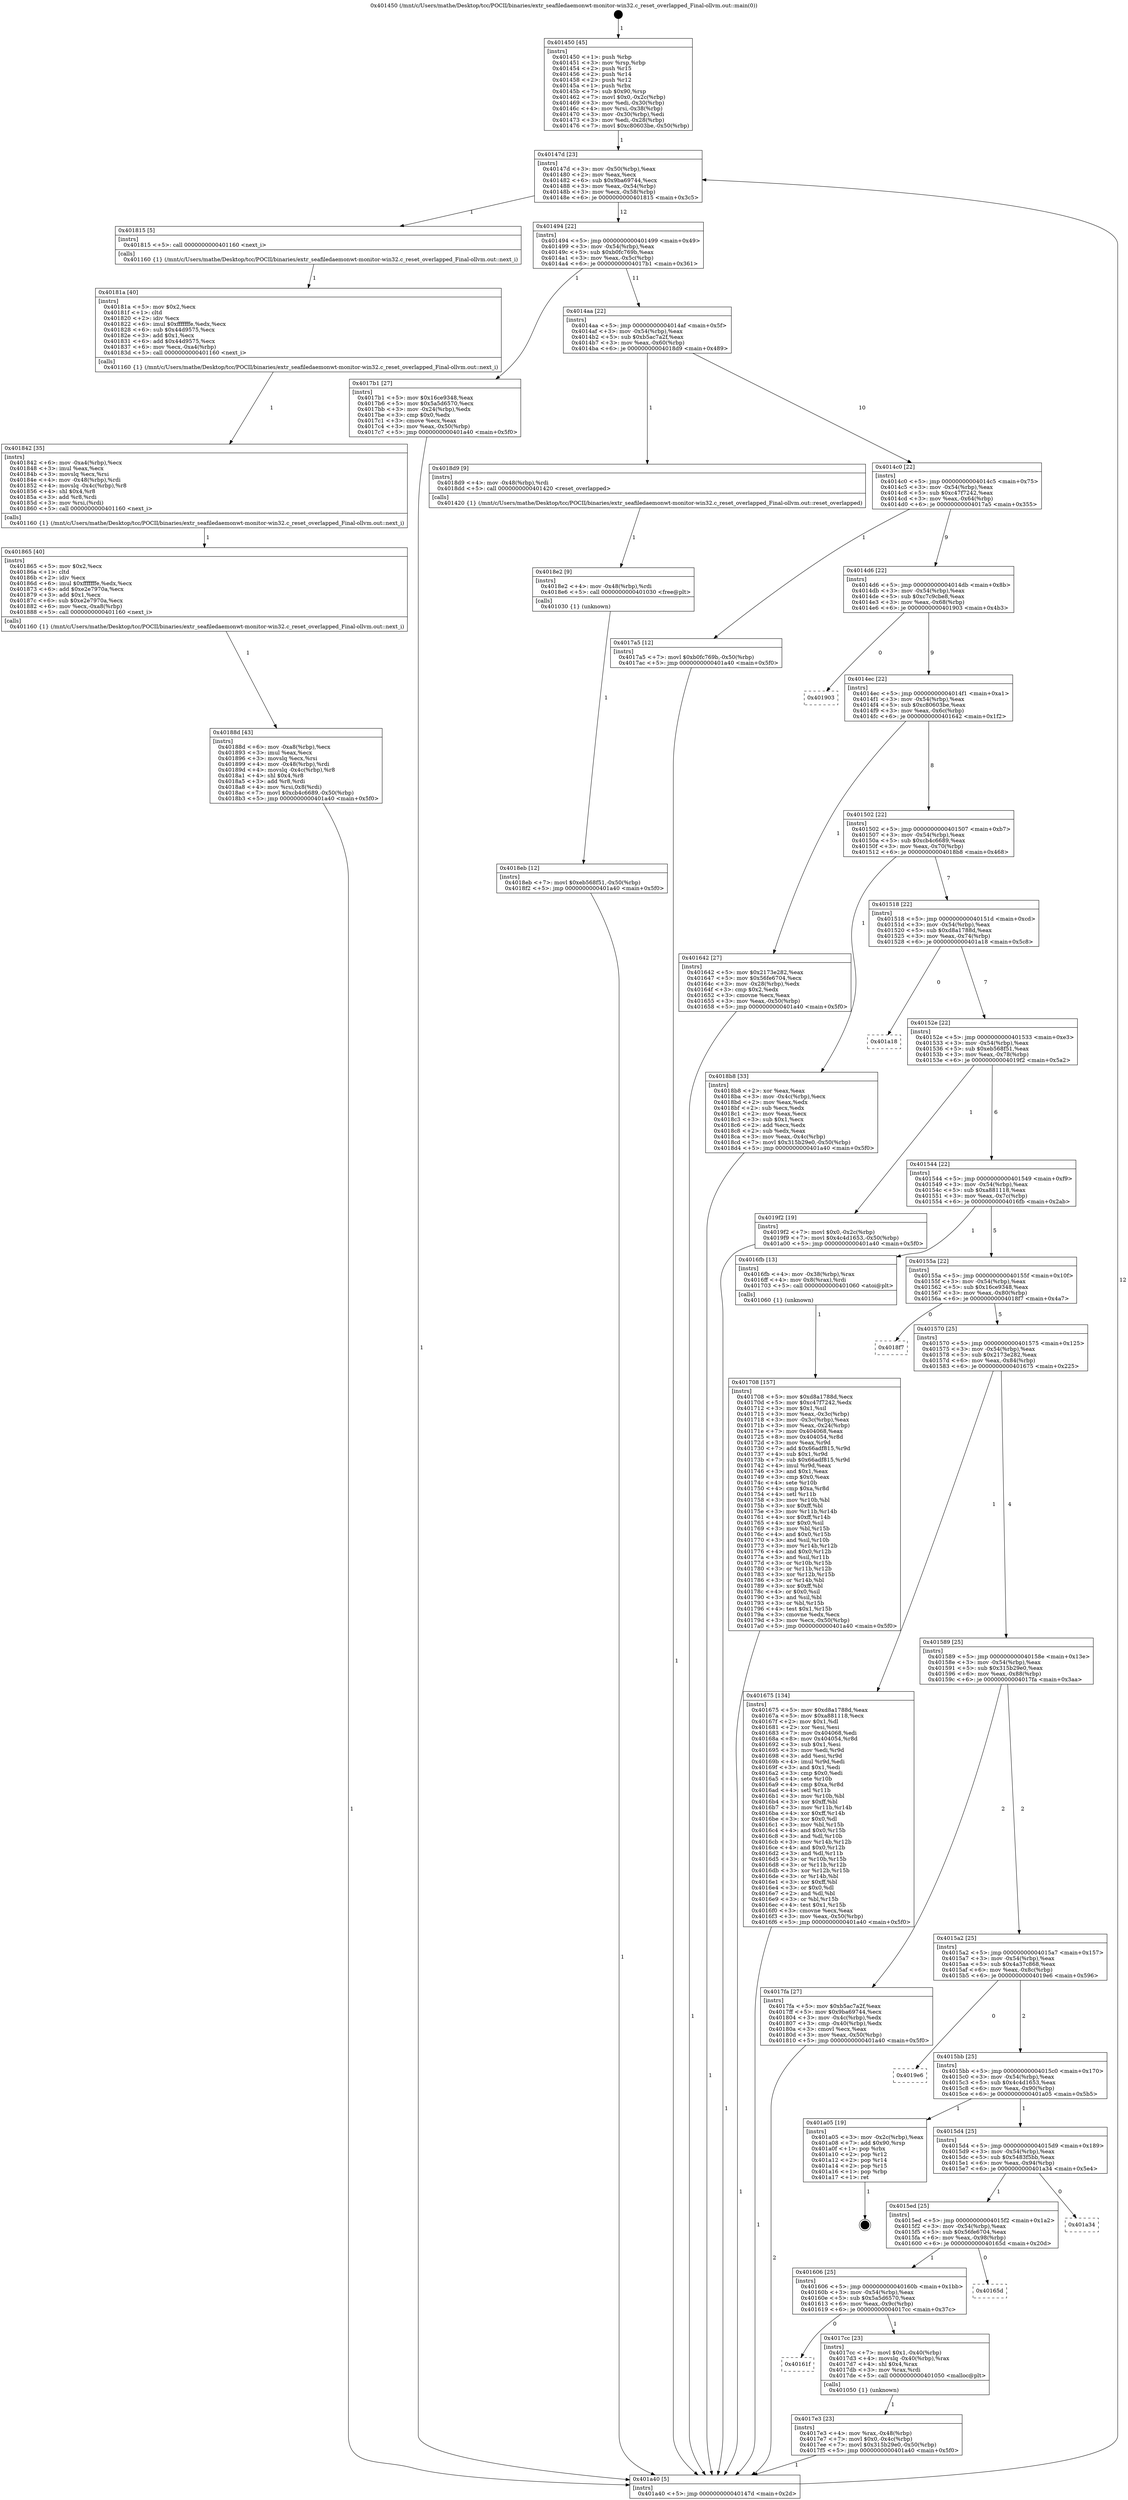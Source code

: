 digraph "0x401450" {
  label = "0x401450 (/mnt/c/Users/mathe/Desktop/tcc/POCII/binaries/extr_seafiledaemonwt-monitor-win32.c_reset_overlapped_Final-ollvm.out::main(0))"
  labelloc = "t"
  node[shape=record]

  Entry [label="",width=0.3,height=0.3,shape=circle,fillcolor=black,style=filled]
  "0x40147d" [label="{
     0x40147d [23]\l
     | [instrs]\l
     &nbsp;&nbsp;0x40147d \<+3\>: mov -0x50(%rbp),%eax\l
     &nbsp;&nbsp;0x401480 \<+2\>: mov %eax,%ecx\l
     &nbsp;&nbsp;0x401482 \<+6\>: sub $0x9ba69744,%ecx\l
     &nbsp;&nbsp;0x401488 \<+3\>: mov %eax,-0x54(%rbp)\l
     &nbsp;&nbsp;0x40148b \<+3\>: mov %ecx,-0x58(%rbp)\l
     &nbsp;&nbsp;0x40148e \<+6\>: je 0000000000401815 \<main+0x3c5\>\l
  }"]
  "0x401815" [label="{
     0x401815 [5]\l
     | [instrs]\l
     &nbsp;&nbsp;0x401815 \<+5\>: call 0000000000401160 \<next_i\>\l
     | [calls]\l
     &nbsp;&nbsp;0x401160 \{1\} (/mnt/c/Users/mathe/Desktop/tcc/POCII/binaries/extr_seafiledaemonwt-monitor-win32.c_reset_overlapped_Final-ollvm.out::next_i)\l
  }"]
  "0x401494" [label="{
     0x401494 [22]\l
     | [instrs]\l
     &nbsp;&nbsp;0x401494 \<+5\>: jmp 0000000000401499 \<main+0x49\>\l
     &nbsp;&nbsp;0x401499 \<+3\>: mov -0x54(%rbp),%eax\l
     &nbsp;&nbsp;0x40149c \<+5\>: sub $0xb0fc769b,%eax\l
     &nbsp;&nbsp;0x4014a1 \<+3\>: mov %eax,-0x5c(%rbp)\l
     &nbsp;&nbsp;0x4014a4 \<+6\>: je 00000000004017b1 \<main+0x361\>\l
  }"]
  Exit [label="",width=0.3,height=0.3,shape=circle,fillcolor=black,style=filled,peripheries=2]
  "0x4017b1" [label="{
     0x4017b1 [27]\l
     | [instrs]\l
     &nbsp;&nbsp;0x4017b1 \<+5\>: mov $0x16ce9348,%eax\l
     &nbsp;&nbsp;0x4017b6 \<+5\>: mov $0x5a5d6570,%ecx\l
     &nbsp;&nbsp;0x4017bb \<+3\>: mov -0x24(%rbp),%edx\l
     &nbsp;&nbsp;0x4017be \<+3\>: cmp $0x0,%edx\l
     &nbsp;&nbsp;0x4017c1 \<+3\>: cmove %ecx,%eax\l
     &nbsp;&nbsp;0x4017c4 \<+3\>: mov %eax,-0x50(%rbp)\l
     &nbsp;&nbsp;0x4017c7 \<+5\>: jmp 0000000000401a40 \<main+0x5f0\>\l
  }"]
  "0x4014aa" [label="{
     0x4014aa [22]\l
     | [instrs]\l
     &nbsp;&nbsp;0x4014aa \<+5\>: jmp 00000000004014af \<main+0x5f\>\l
     &nbsp;&nbsp;0x4014af \<+3\>: mov -0x54(%rbp),%eax\l
     &nbsp;&nbsp;0x4014b2 \<+5\>: sub $0xb5ac7a2f,%eax\l
     &nbsp;&nbsp;0x4014b7 \<+3\>: mov %eax,-0x60(%rbp)\l
     &nbsp;&nbsp;0x4014ba \<+6\>: je 00000000004018d9 \<main+0x489\>\l
  }"]
  "0x4018eb" [label="{
     0x4018eb [12]\l
     | [instrs]\l
     &nbsp;&nbsp;0x4018eb \<+7\>: movl $0xeb568f51,-0x50(%rbp)\l
     &nbsp;&nbsp;0x4018f2 \<+5\>: jmp 0000000000401a40 \<main+0x5f0\>\l
  }"]
  "0x4018d9" [label="{
     0x4018d9 [9]\l
     | [instrs]\l
     &nbsp;&nbsp;0x4018d9 \<+4\>: mov -0x48(%rbp),%rdi\l
     &nbsp;&nbsp;0x4018dd \<+5\>: call 0000000000401420 \<reset_overlapped\>\l
     | [calls]\l
     &nbsp;&nbsp;0x401420 \{1\} (/mnt/c/Users/mathe/Desktop/tcc/POCII/binaries/extr_seafiledaemonwt-monitor-win32.c_reset_overlapped_Final-ollvm.out::reset_overlapped)\l
  }"]
  "0x4014c0" [label="{
     0x4014c0 [22]\l
     | [instrs]\l
     &nbsp;&nbsp;0x4014c0 \<+5\>: jmp 00000000004014c5 \<main+0x75\>\l
     &nbsp;&nbsp;0x4014c5 \<+3\>: mov -0x54(%rbp),%eax\l
     &nbsp;&nbsp;0x4014c8 \<+5\>: sub $0xc47f7242,%eax\l
     &nbsp;&nbsp;0x4014cd \<+3\>: mov %eax,-0x64(%rbp)\l
     &nbsp;&nbsp;0x4014d0 \<+6\>: je 00000000004017a5 \<main+0x355\>\l
  }"]
  "0x4018e2" [label="{
     0x4018e2 [9]\l
     | [instrs]\l
     &nbsp;&nbsp;0x4018e2 \<+4\>: mov -0x48(%rbp),%rdi\l
     &nbsp;&nbsp;0x4018e6 \<+5\>: call 0000000000401030 \<free@plt\>\l
     | [calls]\l
     &nbsp;&nbsp;0x401030 \{1\} (unknown)\l
  }"]
  "0x4017a5" [label="{
     0x4017a5 [12]\l
     | [instrs]\l
     &nbsp;&nbsp;0x4017a5 \<+7\>: movl $0xb0fc769b,-0x50(%rbp)\l
     &nbsp;&nbsp;0x4017ac \<+5\>: jmp 0000000000401a40 \<main+0x5f0\>\l
  }"]
  "0x4014d6" [label="{
     0x4014d6 [22]\l
     | [instrs]\l
     &nbsp;&nbsp;0x4014d6 \<+5\>: jmp 00000000004014db \<main+0x8b\>\l
     &nbsp;&nbsp;0x4014db \<+3\>: mov -0x54(%rbp),%eax\l
     &nbsp;&nbsp;0x4014de \<+5\>: sub $0xc7c9cbe8,%eax\l
     &nbsp;&nbsp;0x4014e3 \<+3\>: mov %eax,-0x68(%rbp)\l
     &nbsp;&nbsp;0x4014e6 \<+6\>: je 0000000000401903 \<main+0x4b3\>\l
  }"]
  "0x40188d" [label="{
     0x40188d [43]\l
     | [instrs]\l
     &nbsp;&nbsp;0x40188d \<+6\>: mov -0xa8(%rbp),%ecx\l
     &nbsp;&nbsp;0x401893 \<+3\>: imul %eax,%ecx\l
     &nbsp;&nbsp;0x401896 \<+3\>: movslq %ecx,%rsi\l
     &nbsp;&nbsp;0x401899 \<+4\>: mov -0x48(%rbp),%rdi\l
     &nbsp;&nbsp;0x40189d \<+4\>: movslq -0x4c(%rbp),%r8\l
     &nbsp;&nbsp;0x4018a1 \<+4\>: shl $0x4,%r8\l
     &nbsp;&nbsp;0x4018a5 \<+3\>: add %r8,%rdi\l
     &nbsp;&nbsp;0x4018a8 \<+4\>: mov %rsi,0x8(%rdi)\l
     &nbsp;&nbsp;0x4018ac \<+7\>: movl $0xcb4c6689,-0x50(%rbp)\l
     &nbsp;&nbsp;0x4018b3 \<+5\>: jmp 0000000000401a40 \<main+0x5f0\>\l
  }"]
  "0x401903" [label="{
     0x401903\l
  }", style=dashed]
  "0x4014ec" [label="{
     0x4014ec [22]\l
     | [instrs]\l
     &nbsp;&nbsp;0x4014ec \<+5\>: jmp 00000000004014f1 \<main+0xa1\>\l
     &nbsp;&nbsp;0x4014f1 \<+3\>: mov -0x54(%rbp),%eax\l
     &nbsp;&nbsp;0x4014f4 \<+5\>: sub $0xc80603be,%eax\l
     &nbsp;&nbsp;0x4014f9 \<+3\>: mov %eax,-0x6c(%rbp)\l
     &nbsp;&nbsp;0x4014fc \<+6\>: je 0000000000401642 \<main+0x1f2\>\l
  }"]
  "0x401865" [label="{
     0x401865 [40]\l
     | [instrs]\l
     &nbsp;&nbsp;0x401865 \<+5\>: mov $0x2,%ecx\l
     &nbsp;&nbsp;0x40186a \<+1\>: cltd\l
     &nbsp;&nbsp;0x40186b \<+2\>: idiv %ecx\l
     &nbsp;&nbsp;0x40186d \<+6\>: imul $0xfffffffe,%edx,%ecx\l
     &nbsp;&nbsp;0x401873 \<+6\>: add $0xe2e7970a,%ecx\l
     &nbsp;&nbsp;0x401879 \<+3\>: add $0x1,%ecx\l
     &nbsp;&nbsp;0x40187c \<+6\>: sub $0xe2e7970a,%ecx\l
     &nbsp;&nbsp;0x401882 \<+6\>: mov %ecx,-0xa8(%rbp)\l
     &nbsp;&nbsp;0x401888 \<+5\>: call 0000000000401160 \<next_i\>\l
     | [calls]\l
     &nbsp;&nbsp;0x401160 \{1\} (/mnt/c/Users/mathe/Desktop/tcc/POCII/binaries/extr_seafiledaemonwt-monitor-win32.c_reset_overlapped_Final-ollvm.out::next_i)\l
  }"]
  "0x401642" [label="{
     0x401642 [27]\l
     | [instrs]\l
     &nbsp;&nbsp;0x401642 \<+5\>: mov $0x2173e282,%eax\l
     &nbsp;&nbsp;0x401647 \<+5\>: mov $0x56fe6704,%ecx\l
     &nbsp;&nbsp;0x40164c \<+3\>: mov -0x28(%rbp),%edx\l
     &nbsp;&nbsp;0x40164f \<+3\>: cmp $0x2,%edx\l
     &nbsp;&nbsp;0x401652 \<+3\>: cmovne %ecx,%eax\l
     &nbsp;&nbsp;0x401655 \<+3\>: mov %eax,-0x50(%rbp)\l
     &nbsp;&nbsp;0x401658 \<+5\>: jmp 0000000000401a40 \<main+0x5f0\>\l
  }"]
  "0x401502" [label="{
     0x401502 [22]\l
     | [instrs]\l
     &nbsp;&nbsp;0x401502 \<+5\>: jmp 0000000000401507 \<main+0xb7\>\l
     &nbsp;&nbsp;0x401507 \<+3\>: mov -0x54(%rbp),%eax\l
     &nbsp;&nbsp;0x40150a \<+5\>: sub $0xcb4c6689,%eax\l
     &nbsp;&nbsp;0x40150f \<+3\>: mov %eax,-0x70(%rbp)\l
     &nbsp;&nbsp;0x401512 \<+6\>: je 00000000004018b8 \<main+0x468\>\l
  }"]
  "0x401a40" [label="{
     0x401a40 [5]\l
     | [instrs]\l
     &nbsp;&nbsp;0x401a40 \<+5\>: jmp 000000000040147d \<main+0x2d\>\l
  }"]
  "0x401450" [label="{
     0x401450 [45]\l
     | [instrs]\l
     &nbsp;&nbsp;0x401450 \<+1\>: push %rbp\l
     &nbsp;&nbsp;0x401451 \<+3\>: mov %rsp,%rbp\l
     &nbsp;&nbsp;0x401454 \<+2\>: push %r15\l
     &nbsp;&nbsp;0x401456 \<+2\>: push %r14\l
     &nbsp;&nbsp;0x401458 \<+2\>: push %r12\l
     &nbsp;&nbsp;0x40145a \<+1\>: push %rbx\l
     &nbsp;&nbsp;0x40145b \<+7\>: sub $0x90,%rsp\l
     &nbsp;&nbsp;0x401462 \<+7\>: movl $0x0,-0x2c(%rbp)\l
     &nbsp;&nbsp;0x401469 \<+3\>: mov %edi,-0x30(%rbp)\l
     &nbsp;&nbsp;0x40146c \<+4\>: mov %rsi,-0x38(%rbp)\l
     &nbsp;&nbsp;0x401470 \<+3\>: mov -0x30(%rbp),%edi\l
     &nbsp;&nbsp;0x401473 \<+3\>: mov %edi,-0x28(%rbp)\l
     &nbsp;&nbsp;0x401476 \<+7\>: movl $0xc80603be,-0x50(%rbp)\l
  }"]
  "0x401842" [label="{
     0x401842 [35]\l
     | [instrs]\l
     &nbsp;&nbsp;0x401842 \<+6\>: mov -0xa4(%rbp),%ecx\l
     &nbsp;&nbsp;0x401848 \<+3\>: imul %eax,%ecx\l
     &nbsp;&nbsp;0x40184b \<+3\>: movslq %ecx,%rsi\l
     &nbsp;&nbsp;0x40184e \<+4\>: mov -0x48(%rbp),%rdi\l
     &nbsp;&nbsp;0x401852 \<+4\>: movslq -0x4c(%rbp),%r8\l
     &nbsp;&nbsp;0x401856 \<+4\>: shl $0x4,%r8\l
     &nbsp;&nbsp;0x40185a \<+3\>: add %r8,%rdi\l
     &nbsp;&nbsp;0x40185d \<+3\>: mov %rsi,(%rdi)\l
     &nbsp;&nbsp;0x401860 \<+5\>: call 0000000000401160 \<next_i\>\l
     | [calls]\l
     &nbsp;&nbsp;0x401160 \{1\} (/mnt/c/Users/mathe/Desktop/tcc/POCII/binaries/extr_seafiledaemonwt-monitor-win32.c_reset_overlapped_Final-ollvm.out::next_i)\l
  }"]
  "0x4018b8" [label="{
     0x4018b8 [33]\l
     | [instrs]\l
     &nbsp;&nbsp;0x4018b8 \<+2\>: xor %eax,%eax\l
     &nbsp;&nbsp;0x4018ba \<+3\>: mov -0x4c(%rbp),%ecx\l
     &nbsp;&nbsp;0x4018bd \<+2\>: mov %eax,%edx\l
     &nbsp;&nbsp;0x4018bf \<+2\>: sub %ecx,%edx\l
     &nbsp;&nbsp;0x4018c1 \<+2\>: mov %eax,%ecx\l
     &nbsp;&nbsp;0x4018c3 \<+3\>: sub $0x1,%ecx\l
     &nbsp;&nbsp;0x4018c6 \<+2\>: add %ecx,%edx\l
     &nbsp;&nbsp;0x4018c8 \<+2\>: sub %edx,%eax\l
     &nbsp;&nbsp;0x4018ca \<+3\>: mov %eax,-0x4c(%rbp)\l
     &nbsp;&nbsp;0x4018cd \<+7\>: movl $0x315b29e0,-0x50(%rbp)\l
     &nbsp;&nbsp;0x4018d4 \<+5\>: jmp 0000000000401a40 \<main+0x5f0\>\l
  }"]
  "0x401518" [label="{
     0x401518 [22]\l
     | [instrs]\l
     &nbsp;&nbsp;0x401518 \<+5\>: jmp 000000000040151d \<main+0xcd\>\l
     &nbsp;&nbsp;0x40151d \<+3\>: mov -0x54(%rbp),%eax\l
     &nbsp;&nbsp;0x401520 \<+5\>: sub $0xd8a1788d,%eax\l
     &nbsp;&nbsp;0x401525 \<+3\>: mov %eax,-0x74(%rbp)\l
     &nbsp;&nbsp;0x401528 \<+6\>: je 0000000000401a18 \<main+0x5c8\>\l
  }"]
  "0x40181a" [label="{
     0x40181a [40]\l
     | [instrs]\l
     &nbsp;&nbsp;0x40181a \<+5\>: mov $0x2,%ecx\l
     &nbsp;&nbsp;0x40181f \<+1\>: cltd\l
     &nbsp;&nbsp;0x401820 \<+2\>: idiv %ecx\l
     &nbsp;&nbsp;0x401822 \<+6\>: imul $0xfffffffe,%edx,%ecx\l
     &nbsp;&nbsp;0x401828 \<+6\>: sub $0x44d9575,%ecx\l
     &nbsp;&nbsp;0x40182e \<+3\>: add $0x1,%ecx\l
     &nbsp;&nbsp;0x401831 \<+6\>: add $0x44d9575,%ecx\l
     &nbsp;&nbsp;0x401837 \<+6\>: mov %ecx,-0xa4(%rbp)\l
     &nbsp;&nbsp;0x40183d \<+5\>: call 0000000000401160 \<next_i\>\l
     | [calls]\l
     &nbsp;&nbsp;0x401160 \{1\} (/mnt/c/Users/mathe/Desktop/tcc/POCII/binaries/extr_seafiledaemonwt-monitor-win32.c_reset_overlapped_Final-ollvm.out::next_i)\l
  }"]
  "0x401a18" [label="{
     0x401a18\l
  }", style=dashed]
  "0x40152e" [label="{
     0x40152e [22]\l
     | [instrs]\l
     &nbsp;&nbsp;0x40152e \<+5\>: jmp 0000000000401533 \<main+0xe3\>\l
     &nbsp;&nbsp;0x401533 \<+3\>: mov -0x54(%rbp),%eax\l
     &nbsp;&nbsp;0x401536 \<+5\>: sub $0xeb568f51,%eax\l
     &nbsp;&nbsp;0x40153b \<+3\>: mov %eax,-0x78(%rbp)\l
     &nbsp;&nbsp;0x40153e \<+6\>: je 00000000004019f2 \<main+0x5a2\>\l
  }"]
  "0x4017e3" [label="{
     0x4017e3 [23]\l
     | [instrs]\l
     &nbsp;&nbsp;0x4017e3 \<+4\>: mov %rax,-0x48(%rbp)\l
     &nbsp;&nbsp;0x4017e7 \<+7\>: movl $0x0,-0x4c(%rbp)\l
     &nbsp;&nbsp;0x4017ee \<+7\>: movl $0x315b29e0,-0x50(%rbp)\l
     &nbsp;&nbsp;0x4017f5 \<+5\>: jmp 0000000000401a40 \<main+0x5f0\>\l
  }"]
  "0x4019f2" [label="{
     0x4019f2 [19]\l
     | [instrs]\l
     &nbsp;&nbsp;0x4019f2 \<+7\>: movl $0x0,-0x2c(%rbp)\l
     &nbsp;&nbsp;0x4019f9 \<+7\>: movl $0x4c4d1653,-0x50(%rbp)\l
     &nbsp;&nbsp;0x401a00 \<+5\>: jmp 0000000000401a40 \<main+0x5f0\>\l
  }"]
  "0x401544" [label="{
     0x401544 [22]\l
     | [instrs]\l
     &nbsp;&nbsp;0x401544 \<+5\>: jmp 0000000000401549 \<main+0xf9\>\l
     &nbsp;&nbsp;0x401549 \<+3\>: mov -0x54(%rbp),%eax\l
     &nbsp;&nbsp;0x40154c \<+5\>: sub $0xa881118,%eax\l
     &nbsp;&nbsp;0x401551 \<+3\>: mov %eax,-0x7c(%rbp)\l
     &nbsp;&nbsp;0x401554 \<+6\>: je 00000000004016fb \<main+0x2ab\>\l
  }"]
  "0x40161f" [label="{
     0x40161f\l
  }", style=dashed]
  "0x4016fb" [label="{
     0x4016fb [13]\l
     | [instrs]\l
     &nbsp;&nbsp;0x4016fb \<+4\>: mov -0x38(%rbp),%rax\l
     &nbsp;&nbsp;0x4016ff \<+4\>: mov 0x8(%rax),%rdi\l
     &nbsp;&nbsp;0x401703 \<+5\>: call 0000000000401060 \<atoi@plt\>\l
     | [calls]\l
     &nbsp;&nbsp;0x401060 \{1\} (unknown)\l
  }"]
  "0x40155a" [label="{
     0x40155a [22]\l
     | [instrs]\l
     &nbsp;&nbsp;0x40155a \<+5\>: jmp 000000000040155f \<main+0x10f\>\l
     &nbsp;&nbsp;0x40155f \<+3\>: mov -0x54(%rbp),%eax\l
     &nbsp;&nbsp;0x401562 \<+5\>: sub $0x16ce9348,%eax\l
     &nbsp;&nbsp;0x401567 \<+3\>: mov %eax,-0x80(%rbp)\l
     &nbsp;&nbsp;0x40156a \<+6\>: je 00000000004018f7 \<main+0x4a7\>\l
  }"]
  "0x4017cc" [label="{
     0x4017cc [23]\l
     | [instrs]\l
     &nbsp;&nbsp;0x4017cc \<+7\>: movl $0x1,-0x40(%rbp)\l
     &nbsp;&nbsp;0x4017d3 \<+4\>: movslq -0x40(%rbp),%rax\l
     &nbsp;&nbsp;0x4017d7 \<+4\>: shl $0x4,%rax\l
     &nbsp;&nbsp;0x4017db \<+3\>: mov %rax,%rdi\l
     &nbsp;&nbsp;0x4017de \<+5\>: call 0000000000401050 \<malloc@plt\>\l
     | [calls]\l
     &nbsp;&nbsp;0x401050 \{1\} (unknown)\l
  }"]
  "0x4018f7" [label="{
     0x4018f7\l
  }", style=dashed]
  "0x401570" [label="{
     0x401570 [25]\l
     | [instrs]\l
     &nbsp;&nbsp;0x401570 \<+5\>: jmp 0000000000401575 \<main+0x125\>\l
     &nbsp;&nbsp;0x401575 \<+3\>: mov -0x54(%rbp),%eax\l
     &nbsp;&nbsp;0x401578 \<+5\>: sub $0x2173e282,%eax\l
     &nbsp;&nbsp;0x40157d \<+6\>: mov %eax,-0x84(%rbp)\l
     &nbsp;&nbsp;0x401583 \<+6\>: je 0000000000401675 \<main+0x225\>\l
  }"]
  "0x401606" [label="{
     0x401606 [25]\l
     | [instrs]\l
     &nbsp;&nbsp;0x401606 \<+5\>: jmp 000000000040160b \<main+0x1bb\>\l
     &nbsp;&nbsp;0x40160b \<+3\>: mov -0x54(%rbp),%eax\l
     &nbsp;&nbsp;0x40160e \<+5\>: sub $0x5a5d6570,%eax\l
     &nbsp;&nbsp;0x401613 \<+6\>: mov %eax,-0x9c(%rbp)\l
     &nbsp;&nbsp;0x401619 \<+6\>: je 00000000004017cc \<main+0x37c\>\l
  }"]
  "0x401675" [label="{
     0x401675 [134]\l
     | [instrs]\l
     &nbsp;&nbsp;0x401675 \<+5\>: mov $0xd8a1788d,%eax\l
     &nbsp;&nbsp;0x40167a \<+5\>: mov $0xa881118,%ecx\l
     &nbsp;&nbsp;0x40167f \<+2\>: mov $0x1,%dl\l
     &nbsp;&nbsp;0x401681 \<+2\>: xor %esi,%esi\l
     &nbsp;&nbsp;0x401683 \<+7\>: mov 0x404068,%edi\l
     &nbsp;&nbsp;0x40168a \<+8\>: mov 0x404054,%r8d\l
     &nbsp;&nbsp;0x401692 \<+3\>: sub $0x1,%esi\l
     &nbsp;&nbsp;0x401695 \<+3\>: mov %edi,%r9d\l
     &nbsp;&nbsp;0x401698 \<+3\>: add %esi,%r9d\l
     &nbsp;&nbsp;0x40169b \<+4\>: imul %r9d,%edi\l
     &nbsp;&nbsp;0x40169f \<+3\>: and $0x1,%edi\l
     &nbsp;&nbsp;0x4016a2 \<+3\>: cmp $0x0,%edi\l
     &nbsp;&nbsp;0x4016a5 \<+4\>: sete %r10b\l
     &nbsp;&nbsp;0x4016a9 \<+4\>: cmp $0xa,%r8d\l
     &nbsp;&nbsp;0x4016ad \<+4\>: setl %r11b\l
     &nbsp;&nbsp;0x4016b1 \<+3\>: mov %r10b,%bl\l
     &nbsp;&nbsp;0x4016b4 \<+3\>: xor $0xff,%bl\l
     &nbsp;&nbsp;0x4016b7 \<+3\>: mov %r11b,%r14b\l
     &nbsp;&nbsp;0x4016ba \<+4\>: xor $0xff,%r14b\l
     &nbsp;&nbsp;0x4016be \<+3\>: xor $0x0,%dl\l
     &nbsp;&nbsp;0x4016c1 \<+3\>: mov %bl,%r15b\l
     &nbsp;&nbsp;0x4016c4 \<+4\>: and $0x0,%r15b\l
     &nbsp;&nbsp;0x4016c8 \<+3\>: and %dl,%r10b\l
     &nbsp;&nbsp;0x4016cb \<+3\>: mov %r14b,%r12b\l
     &nbsp;&nbsp;0x4016ce \<+4\>: and $0x0,%r12b\l
     &nbsp;&nbsp;0x4016d2 \<+3\>: and %dl,%r11b\l
     &nbsp;&nbsp;0x4016d5 \<+3\>: or %r10b,%r15b\l
     &nbsp;&nbsp;0x4016d8 \<+3\>: or %r11b,%r12b\l
     &nbsp;&nbsp;0x4016db \<+3\>: xor %r12b,%r15b\l
     &nbsp;&nbsp;0x4016de \<+3\>: or %r14b,%bl\l
     &nbsp;&nbsp;0x4016e1 \<+3\>: xor $0xff,%bl\l
     &nbsp;&nbsp;0x4016e4 \<+3\>: or $0x0,%dl\l
     &nbsp;&nbsp;0x4016e7 \<+2\>: and %dl,%bl\l
     &nbsp;&nbsp;0x4016e9 \<+3\>: or %bl,%r15b\l
     &nbsp;&nbsp;0x4016ec \<+4\>: test $0x1,%r15b\l
     &nbsp;&nbsp;0x4016f0 \<+3\>: cmovne %ecx,%eax\l
     &nbsp;&nbsp;0x4016f3 \<+3\>: mov %eax,-0x50(%rbp)\l
     &nbsp;&nbsp;0x4016f6 \<+5\>: jmp 0000000000401a40 \<main+0x5f0\>\l
  }"]
  "0x401589" [label="{
     0x401589 [25]\l
     | [instrs]\l
     &nbsp;&nbsp;0x401589 \<+5\>: jmp 000000000040158e \<main+0x13e\>\l
     &nbsp;&nbsp;0x40158e \<+3\>: mov -0x54(%rbp),%eax\l
     &nbsp;&nbsp;0x401591 \<+5\>: sub $0x315b29e0,%eax\l
     &nbsp;&nbsp;0x401596 \<+6\>: mov %eax,-0x88(%rbp)\l
     &nbsp;&nbsp;0x40159c \<+6\>: je 00000000004017fa \<main+0x3aa\>\l
  }"]
  "0x401708" [label="{
     0x401708 [157]\l
     | [instrs]\l
     &nbsp;&nbsp;0x401708 \<+5\>: mov $0xd8a1788d,%ecx\l
     &nbsp;&nbsp;0x40170d \<+5\>: mov $0xc47f7242,%edx\l
     &nbsp;&nbsp;0x401712 \<+3\>: mov $0x1,%sil\l
     &nbsp;&nbsp;0x401715 \<+3\>: mov %eax,-0x3c(%rbp)\l
     &nbsp;&nbsp;0x401718 \<+3\>: mov -0x3c(%rbp),%eax\l
     &nbsp;&nbsp;0x40171b \<+3\>: mov %eax,-0x24(%rbp)\l
     &nbsp;&nbsp;0x40171e \<+7\>: mov 0x404068,%eax\l
     &nbsp;&nbsp;0x401725 \<+8\>: mov 0x404054,%r8d\l
     &nbsp;&nbsp;0x40172d \<+3\>: mov %eax,%r9d\l
     &nbsp;&nbsp;0x401730 \<+7\>: add $0x66adf815,%r9d\l
     &nbsp;&nbsp;0x401737 \<+4\>: sub $0x1,%r9d\l
     &nbsp;&nbsp;0x40173b \<+7\>: sub $0x66adf815,%r9d\l
     &nbsp;&nbsp;0x401742 \<+4\>: imul %r9d,%eax\l
     &nbsp;&nbsp;0x401746 \<+3\>: and $0x1,%eax\l
     &nbsp;&nbsp;0x401749 \<+3\>: cmp $0x0,%eax\l
     &nbsp;&nbsp;0x40174c \<+4\>: sete %r10b\l
     &nbsp;&nbsp;0x401750 \<+4\>: cmp $0xa,%r8d\l
     &nbsp;&nbsp;0x401754 \<+4\>: setl %r11b\l
     &nbsp;&nbsp;0x401758 \<+3\>: mov %r10b,%bl\l
     &nbsp;&nbsp;0x40175b \<+3\>: xor $0xff,%bl\l
     &nbsp;&nbsp;0x40175e \<+3\>: mov %r11b,%r14b\l
     &nbsp;&nbsp;0x401761 \<+4\>: xor $0xff,%r14b\l
     &nbsp;&nbsp;0x401765 \<+4\>: xor $0x0,%sil\l
     &nbsp;&nbsp;0x401769 \<+3\>: mov %bl,%r15b\l
     &nbsp;&nbsp;0x40176c \<+4\>: and $0x0,%r15b\l
     &nbsp;&nbsp;0x401770 \<+3\>: and %sil,%r10b\l
     &nbsp;&nbsp;0x401773 \<+3\>: mov %r14b,%r12b\l
     &nbsp;&nbsp;0x401776 \<+4\>: and $0x0,%r12b\l
     &nbsp;&nbsp;0x40177a \<+3\>: and %sil,%r11b\l
     &nbsp;&nbsp;0x40177d \<+3\>: or %r10b,%r15b\l
     &nbsp;&nbsp;0x401780 \<+3\>: or %r11b,%r12b\l
     &nbsp;&nbsp;0x401783 \<+3\>: xor %r12b,%r15b\l
     &nbsp;&nbsp;0x401786 \<+3\>: or %r14b,%bl\l
     &nbsp;&nbsp;0x401789 \<+3\>: xor $0xff,%bl\l
     &nbsp;&nbsp;0x40178c \<+4\>: or $0x0,%sil\l
     &nbsp;&nbsp;0x401790 \<+3\>: and %sil,%bl\l
     &nbsp;&nbsp;0x401793 \<+3\>: or %bl,%r15b\l
     &nbsp;&nbsp;0x401796 \<+4\>: test $0x1,%r15b\l
     &nbsp;&nbsp;0x40179a \<+3\>: cmovne %edx,%ecx\l
     &nbsp;&nbsp;0x40179d \<+3\>: mov %ecx,-0x50(%rbp)\l
     &nbsp;&nbsp;0x4017a0 \<+5\>: jmp 0000000000401a40 \<main+0x5f0\>\l
  }"]
  "0x40165d" [label="{
     0x40165d\l
  }", style=dashed]
  "0x4017fa" [label="{
     0x4017fa [27]\l
     | [instrs]\l
     &nbsp;&nbsp;0x4017fa \<+5\>: mov $0xb5ac7a2f,%eax\l
     &nbsp;&nbsp;0x4017ff \<+5\>: mov $0x9ba69744,%ecx\l
     &nbsp;&nbsp;0x401804 \<+3\>: mov -0x4c(%rbp),%edx\l
     &nbsp;&nbsp;0x401807 \<+3\>: cmp -0x40(%rbp),%edx\l
     &nbsp;&nbsp;0x40180a \<+3\>: cmovl %ecx,%eax\l
     &nbsp;&nbsp;0x40180d \<+3\>: mov %eax,-0x50(%rbp)\l
     &nbsp;&nbsp;0x401810 \<+5\>: jmp 0000000000401a40 \<main+0x5f0\>\l
  }"]
  "0x4015a2" [label="{
     0x4015a2 [25]\l
     | [instrs]\l
     &nbsp;&nbsp;0x4015a2 \<+5\>: jmp 00000000004015a7 \<main+0x157\>\l
     &nbsp;&nbsp;0x4015a7 \<+3\>: mov -0x54(%rbp),%eax\l
     &nbsp;&nbsp;0x4015aa \<+5\>: sub $0x4a37c868,%eax\l
     &nbsp;&nbsp;0x4015af \<+6\>: mov %eax,-0x8c(%rbp)\l
     &nbsp;&nbsp;0x4015b5 \<+6\>: je 00000000004019e6 \<main+0x596\>\l
  }"]
  "0x4015ed" [label="{
     0x4015ed [25]\l
     | [instrs]\l
     &nbsp;&nbsp;0x4015ed \<+5\>: jmp 00000000004015f2 \<main+0x1a2\>\l
     &nbsp;&nbsp;0x4015f2 \<+3\>: mov -0x54(%rbp),%eax\l
     &nbsp;&nbsp;0x4015f5 \<+5\>: sub $0x56fe6704,%eax\l
     &nbsp;&nbsp;0x4015fa \<+6\>: mov %eax,-0x98(%rbp)\l
     &nbsp;&nbsp;0x401600 \<+6\>: je 000000000040165d \<main+0x20d\>\l
  }"]
  "0x4019e6" [label="{
     0x4019e6\l
  }", style=dashed]
  "0x4015bb" [label="{
     0x4015bb [25]\l
     | [instrs]\l
     &nbsp;&nbsp;0x4015bb \<+5\>: jmp 00000000004015c0 \<main+0x170\>\l
     &nbsp;&nbsp;0x4015c0 \<+3\>: mov -0x54(%rbp),%eax\l
     &nbsp;&nbsp;0x4015c3 \<+5\>: sub $0x4c4d1653,%eax\l
     &nbsp;&nbsp;0x4015c8 \<+6\>: mov %eax,-0x90(%rbp)\l
     &nbsp;&nbsp;0x4015ce \<+6\>: je 0000000000401a05 \<main+0x5b5\>\l
  }"]
  "0x401a34" [label="{
     0x401a34\l
  }", style=dashed]
  "0x401a05" [label="{
     0x401a05 [19]\l
     | [instrs]\l
     &nbsp;&nbsp;0x401a05 \<+3\>: mov -0x2c(%rbp),%eax\l
     &nbsp;&nbsp;0x401a08 \<+7\>: add $0x90,%rsp\l
     &nbsp;&nbsp;0x401a0f \<+1\>: pop %rbx\l
     &nbsp;&nbsp;0x401a10 \<+2\>: pop %r12\l
     &nbsp;&nbsp;0x401a12 \<+2\>: pop %r14\l
     &nbsp;&nbsp;0x401a14 \<+2\>: pop %r15\l
     &nbsp;&nbsp;0x401a16 \<+1\>: pop %rbp\l
     &nbsp;&nbsp;0x401a17 \<+1\>: ret\l
  }"]
  "0x4015d4" [label="{
     0x4015d4 [25]\l
     | [instrs]\l
     &nbsp;&nbsp;0x4015d4 \<+5\>: jmp 00000000004015d9 \<main+0x189\>\l
     &nbsp;&nbsp;0x4015d9 \<+3\>: mov -0x54(%rbp),%eax\l
     &nbsp;&nbsp;0x4015dc \<+5\>: sub $0x5483f5bb,%eax\l
     &nbsp;&nbsp;0x4015e1 \<+6\>: mov %eax,-0x94(%rbp)\l
     &nbsp;&nbsp;0x4015e7 \<+6\>: je 0000000000401a34 \<main+0x5e4\>\l
  }"]
  Entry -> "0x401450" [label=" 1"]
  "0x40147d" -> "0x401815" [label=" 1"]
  "0x40147d" -> "0x401494" [label=" 12"]
  "0x401a05" -> Exit [label=" 1"]
  "0x401494" -> "0x4017b1" [label=" 1"]
  "0x401494" -> "0x4014aa" [label=" 11"]
  "0x4019f2" -> "0x401a40" [label=" 1"]
  "0x4014aa" -> "0x4018d9" [label=" 1"]
  "0x4014aa" -> "0x4014c0" [label=" 10"]
  "0x4018eb" -> "0x401a40" [label=" 1"]
  "0x4014c0" -> "0x4017a5" [label=" 1"]
  "0x4014c0" -> "0x4014d6" [label=" 9"]
  "0x4018e2" -> "0x4018eb" [label=" 1"]
  "0x4014d6" -> "0x401903" [label=" 0"]
  "0x4014d6" -> "0x4014ec" [label=" 9"]
  "0x4018d9" -> "0x4018e2" [label=" 1"]
  "0x4014ec" -> "0x401642" [label=" 1"]
  "0x4014ec" -> "0x401502" [label=" 8"]
  "0x401642" -> "0x401a40" [label=" 1"]
  "0x401450" -> "0x40147d" [label=" 1"]
  "0x401a40" -> "0x40147d" [label=" 12"]
  "0x4018b8" -> "0x401a40" [label=" 1"]
  "0x401502" -> "0x4018b8" [label=" 1"]
  "0x401502" -> "0x401518" [label=" 7"]
  "0x40188d" -> "0x401a40" [label=" 1"]
  "0x401518" -> "0x401a18" [label=" 0"]
  "0x401518" -> "0x40152e" [label=" 7"]
  "0x401865" -> "0x40188d" [label=" 1"]
  "0x40152e" -> "0x4019f2" [label=" 1"]
  "0x40152e" -> "0x401544" [label=" 6"]
  "0x401842" -> "0x401865" [label=" 1"]
  "0x401544" -> "0x4016fb" [label=" 1"]
  "0x401544" -> "0x40155a" [label=" 5"]
  "0x40181a" -> "0x401842" [label=" 1"]
  "0x40155a" -> "0x4018f7" [label=" 0"]
  "0x40155a" -> "0x401570" [label=" 5"]
  "0x401815" -> "0x40181a" [label=" 1"]
  "0x401570" -> "0x401675" [label=" 1"]
  "0x401570" -> "0x401589" [label=" 4"]
  "0x401675" -> "0x401a40" [label=" 1"]
  "0x4016fb" -> "0x401708" [label=" 1"]
  "0x401708" -> "0x401a40" [label=" 1"]
  "0x4017a5" -> "0x401a40" [label=" 1"]
  "0x4017b1" -> "0x401a40" [label=" 1"]
  "0x4017e3" -> "0x401a40" [label=" 1"]
  "0x401589" -> "0x4017fa" [label=" 2"]
  "0x401589" -> "0x4015a2" [label=" 2"]
  "0x4017cc" -> "0x4017e3" [label=" 1"]
  "0x4015a2" -> "0x4019e6" [label=" 0"]
  "0x4015a2" -> "0x4015bb" [label=" 2"]
  "0x401606" -> "0x4017cc" [label=" 1"]
  "0x4015bb" -> "0x401a05" [label=" 1"]
  "0x4015bb" -> "0x4015d4" [label=" 1"]
  "0x4017fa" -> "0x401a40" [label=" 2"]
  "0x4015d4" -> "0x401a34" [label=" 0"]
  "0x4015d4" -> "0x4015ed" [label=" 1"]
  "0x401606" -> "0x40161f" [label=" 0"]
  "0x4015ed" -> "0x40165d" [label=" 0"]
  "0x4015ed" -> "0x401606" [label=" 1"]
}

